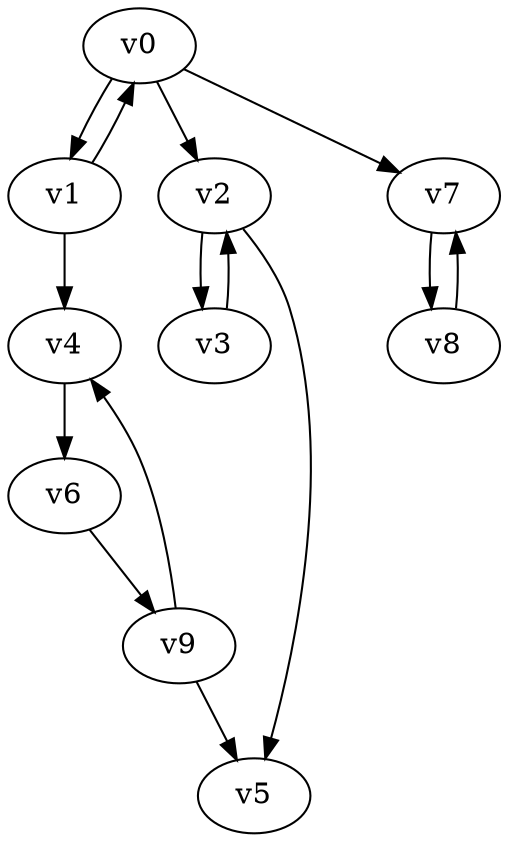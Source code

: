 digraph test009 {
    v0 [name="v0", player=0, weight=5];
    v1 [name="v1", player=1, weight=3];
    v2 [name="v2", player=0, weight=5];
    v3 [name="v3", player=1, weight=2];
    v4 [name="v4", player=0, weight=10];
    v5 [name="v5", player=1, weight=12];
    v6 [name="v6", player=0, weight=2];
    v7 [name="v7", player=1, weight=5];
    v8 [name="v8", player=0, weight=11];
    v9 [name="v9", player=1, weight=3];
    v0 -> v1;
    v1 -> v0;
    v0 -> v2;
    v2 -> v3;
    v3 -> v2;
    v1 -> v4;
    v2 -> v5;
    v4 -> v6;
    v0 -> v7;
    v7 -> v8;
    v8 -> v7;
    v6 -> v9;
    v9 -> v5;
    v9 -> v4;
}
